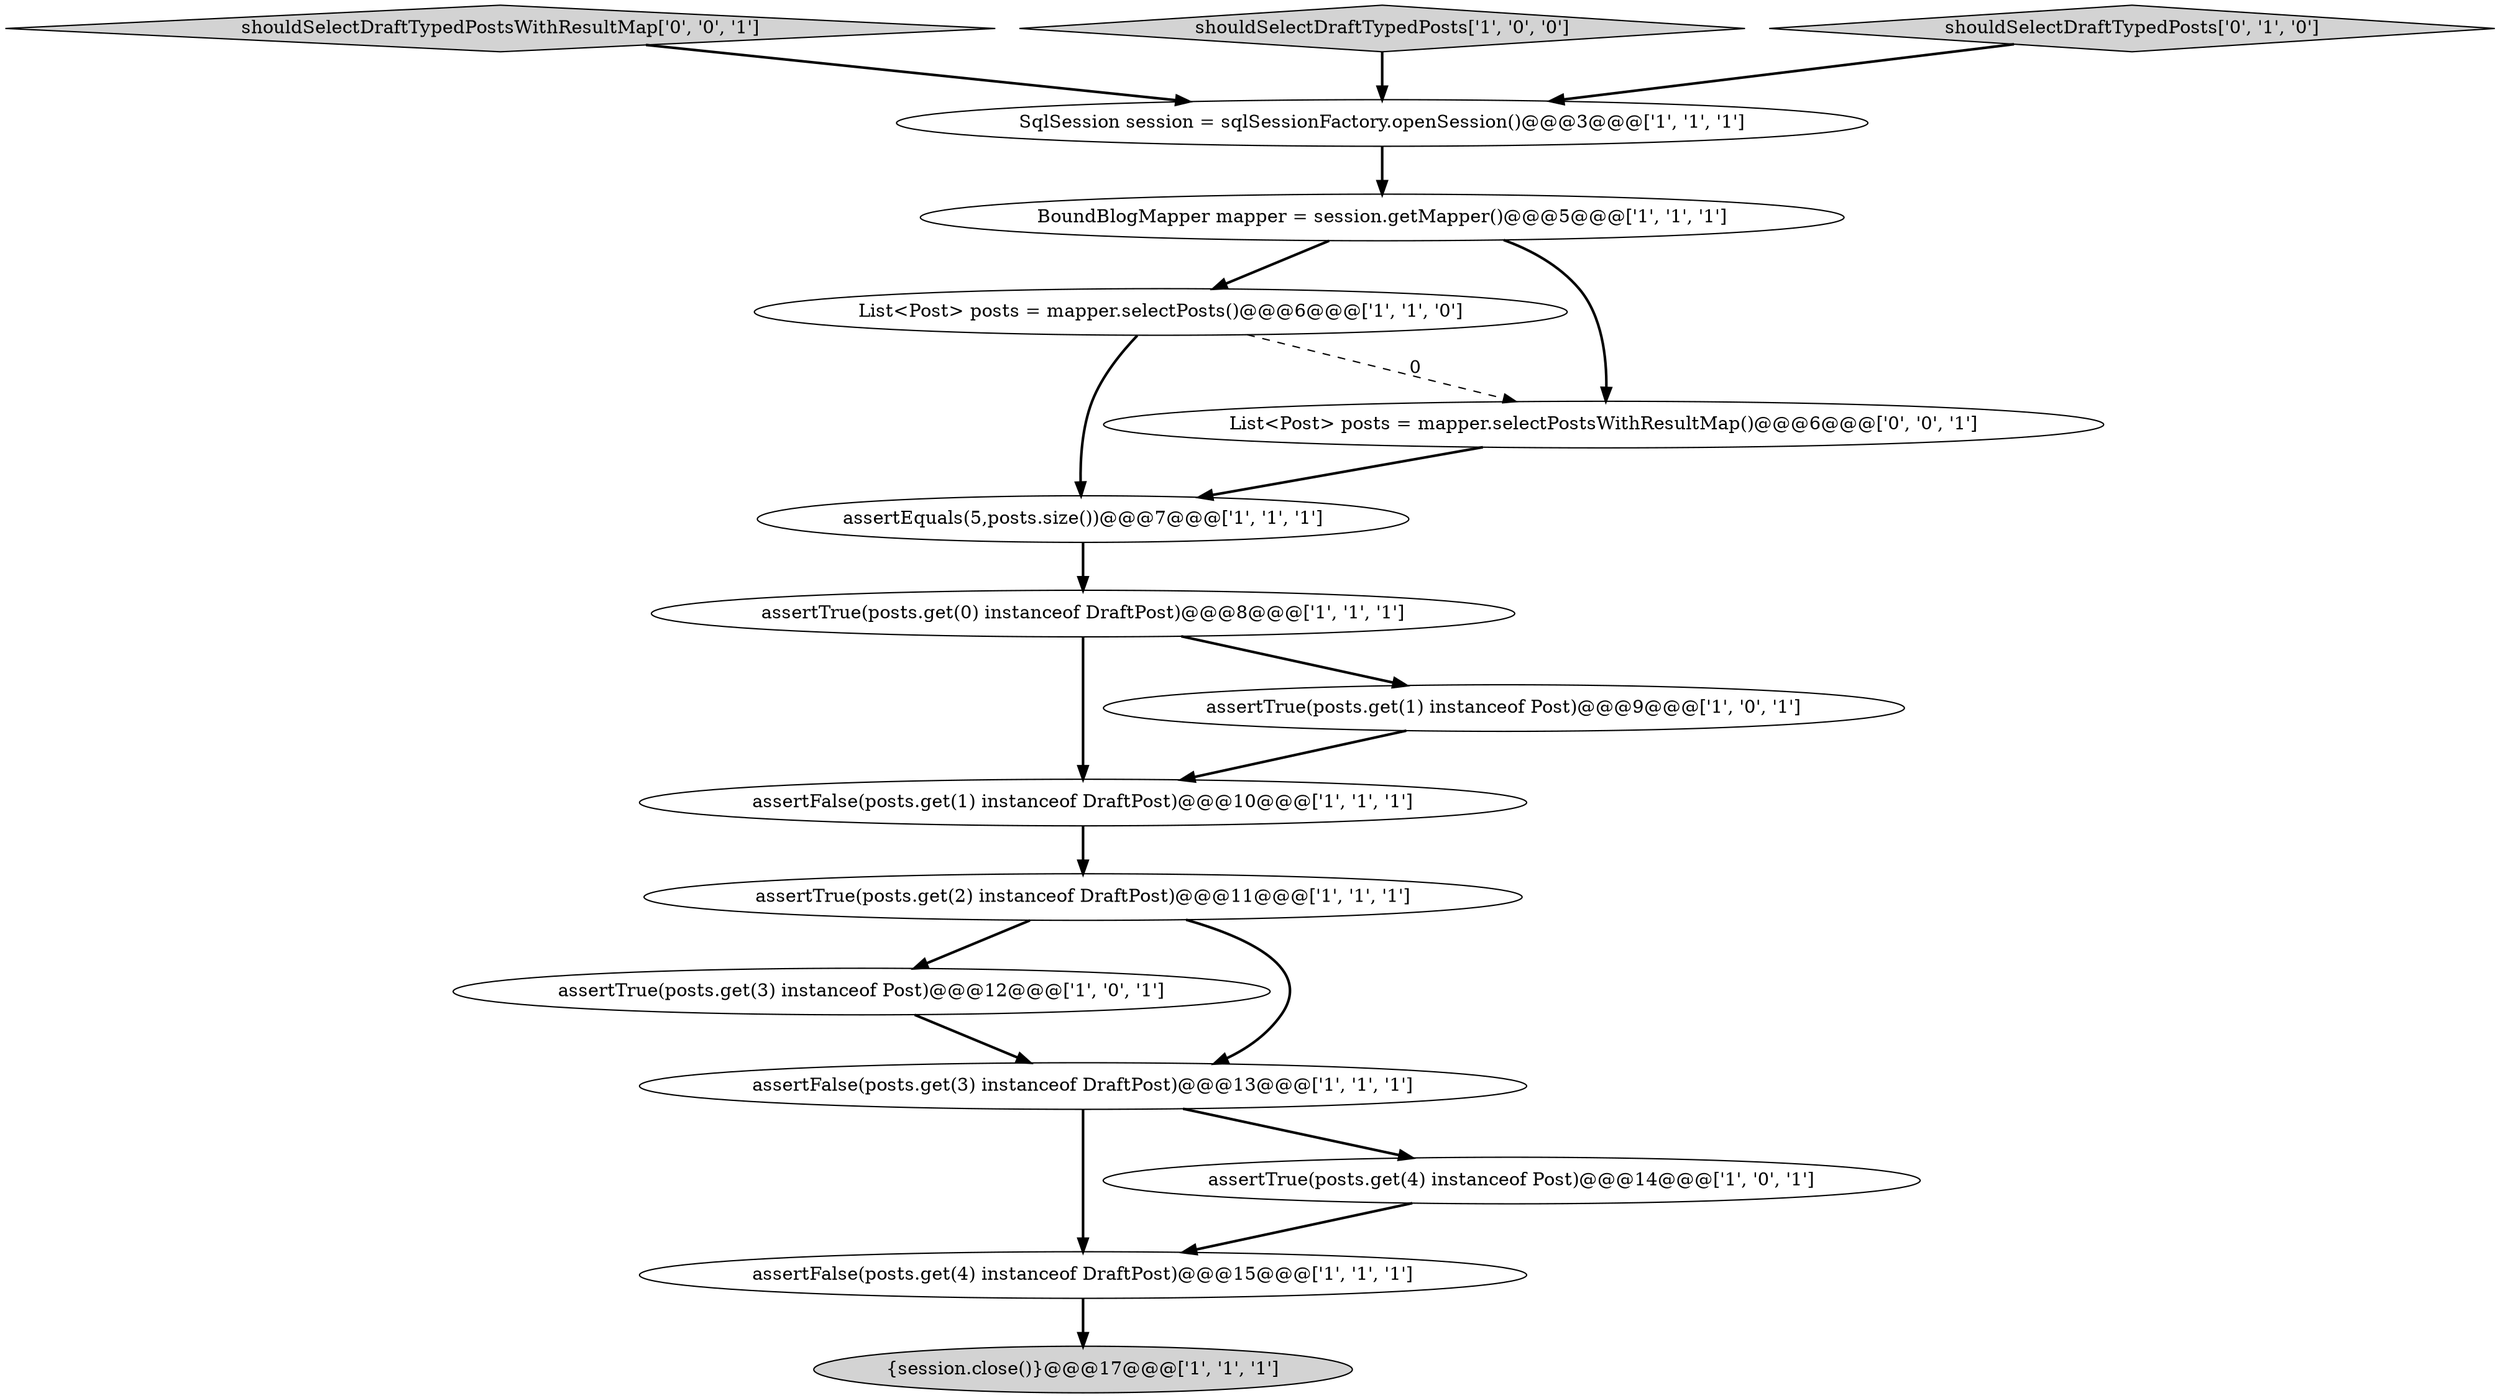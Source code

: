 digraph {
7 [style = filled, label = "assertTrue(posts.get(0) instanceof DraftPost)@@@8@@@['1', '1', '1']", fillcolor = white, shape = ellipse image = "AAA0AAABBB1BBB"];
16 [style = filled, label = "shouldSelectDraftTypedPostsWithResultMap['0', '0', '1']", fillcolor = lightgray, shape = diamond image = "AAA0AAABBB3BBB"];
13 [style = filled, label = "assertTrue(posts.get(3) instanceof Post)@@@12@@@['1', '0', '1']", fillcolor = white, shape = ellipse image = "AAA0AAABBB1BBB"];
9 [style = filled, label = "assertFalse(posts.get(1) instanceof DraftPost)@@@10@@@['1', '1', '1']", fillcolor = white, shape = ellipse image = "AAA0AAABBB1BBB"];
1 [style = filled, label = "assertFalse(posts.get(3) instanceof DraftPost)@@@13@@@['1', '1', '1']", fillcolor = white, shape = ellipse image = "AAA0AAABBB1BBB"];
6 [style = filled, label = "assertFalse(posts.get(4) instanceof DraftPost)@@@15@@@['1', '1', '1']", fillcolor = white, shape = ellipse image = "AAA0AAABBB1BBB"];
0 [style = filled, label = "List<Post> posts = mapper.selectPosts()@@@6@@@['1', '1', '0']", fillcolor = white, shape = ellipse image = "AAA0AAABBB1BBB"];
4 [style = filled, label = "BoundBlogMapper mapper = session.getMapper()@@@5@@@['1', '1', '1']", fillcolor = white, shape = ellipse image = "AAA0AAABBB1BBB"];
15 [style = filled, label = "List<Post> posts = mapper.selectPostsWithResultMap()@@@6@@@['0', '0', '1']", fillcolor = white, shape = ellipse image = "AAA0AAABBB3BBB"];
12 [style = filled, label = "shouldSelectDraftTypedPosts['1', '0', '0']", fillcolor = lightgray, shape = diamond image = "AAA0AAABBB1BBB"];
5 [style = filled, label = "assertEquals(5,posts.size())@@@7@@@['1', '1', '1']", fillcolor = white, shape = ellipse image = "AAA0AAABBB1BBB"];
8 [style = filled, label = "assertTrue(posts.get(1) instanceof Post)@@@9@@@['1', '0', '1']", fillcolor = white, shape = ellipse image = "AAA0AAABBB1BBB"];
3 [style = filled, label = "{session.close()}@@@17@@@['1', '1', '1']", fillcolor = lightgray, shape = ellipse image = "AAA0AAABBB1BBB"];
11 [style = filled, label = "assertTrue(posts.get(4) instanceof Post)@@@14@@@['1', '0', '1']", fillcolor = white, shape = ellipse image = "AAA0AAABBB1BBB"];
14 [style = filled, label = "shouldSelectDraftTypedPosts['0', '1', '0']", fillcolor = lightgray, shape = diamond image = "AAA0AAABBB2BBB"];
10 [style = filled, label = "SqlSession session = sqlSessionFactory.openSession()@@@3@@@['1', '1', '1']", fillcolor = white, shape = ellipse image = "AAA0AAABBB1BBB"];
2 [style = filled, label = "assertTrue(posts.get(2) instanceof DraftPost)@@@11@@@['1', '1', '1']", fillcolor = white, shape = ellipse image = "AAA0AAABBB1BBB"];
6->3 [style = bold, label=""];
9->2 [style = bold, label=""];
16->10 [style = bold, label=""];
2->1 [style = bold, label=""];
11->6 [style = bold, label=""];
4->15 [style = bold, label=""];
14->10 [style = bold, label=""];
0->15 [style = dashed, label="0"];
7->8 [style = bold, label=""];
13->1 [style = bold, label=""];
15->5 [style = bold, label=""];
1->11 [style = bold, label=""];
4->0 [style = bold, label=""];
2->13 [style = bold, label=""];
7->9 [style = bold, label=""];
12->10 [style = bold, label=""];
1->6 [style = bold, label=""];
8->9 [style = bold, label=""];
10->4 [style = bold, label=""];
5->7 [style = bold, label=""];
0->5 [style = bold, label=""];
}
